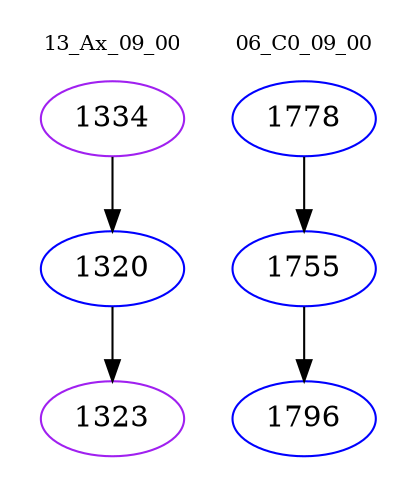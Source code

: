 digraph{
subgraph cluster_0 {
color = white
label = "13_Ax_09_00";
fontsize=10;
T0_1334 [label="1334", color="purple"]
T0_1334 -> T0_1320 [color="black"]
T0_1320 [label="1320", color="blue"]
T0_1320 -> T0_1323 [color="black"]
T0_1323 [label="1323", color="purple"]
}
subgraph cluster_1 {
color = white
label = "06_C0_09_00";
fontsize=10;
T1_1778 [label="1778", color="blue"]
T1_1778 -> T1_1755 [color="black"]
T1_1755 [label="1755", color="blue"]
T1_1755 -> T1_1796 [color="black"]
T1_1796 [label="1796", color="blue"]
}
}

